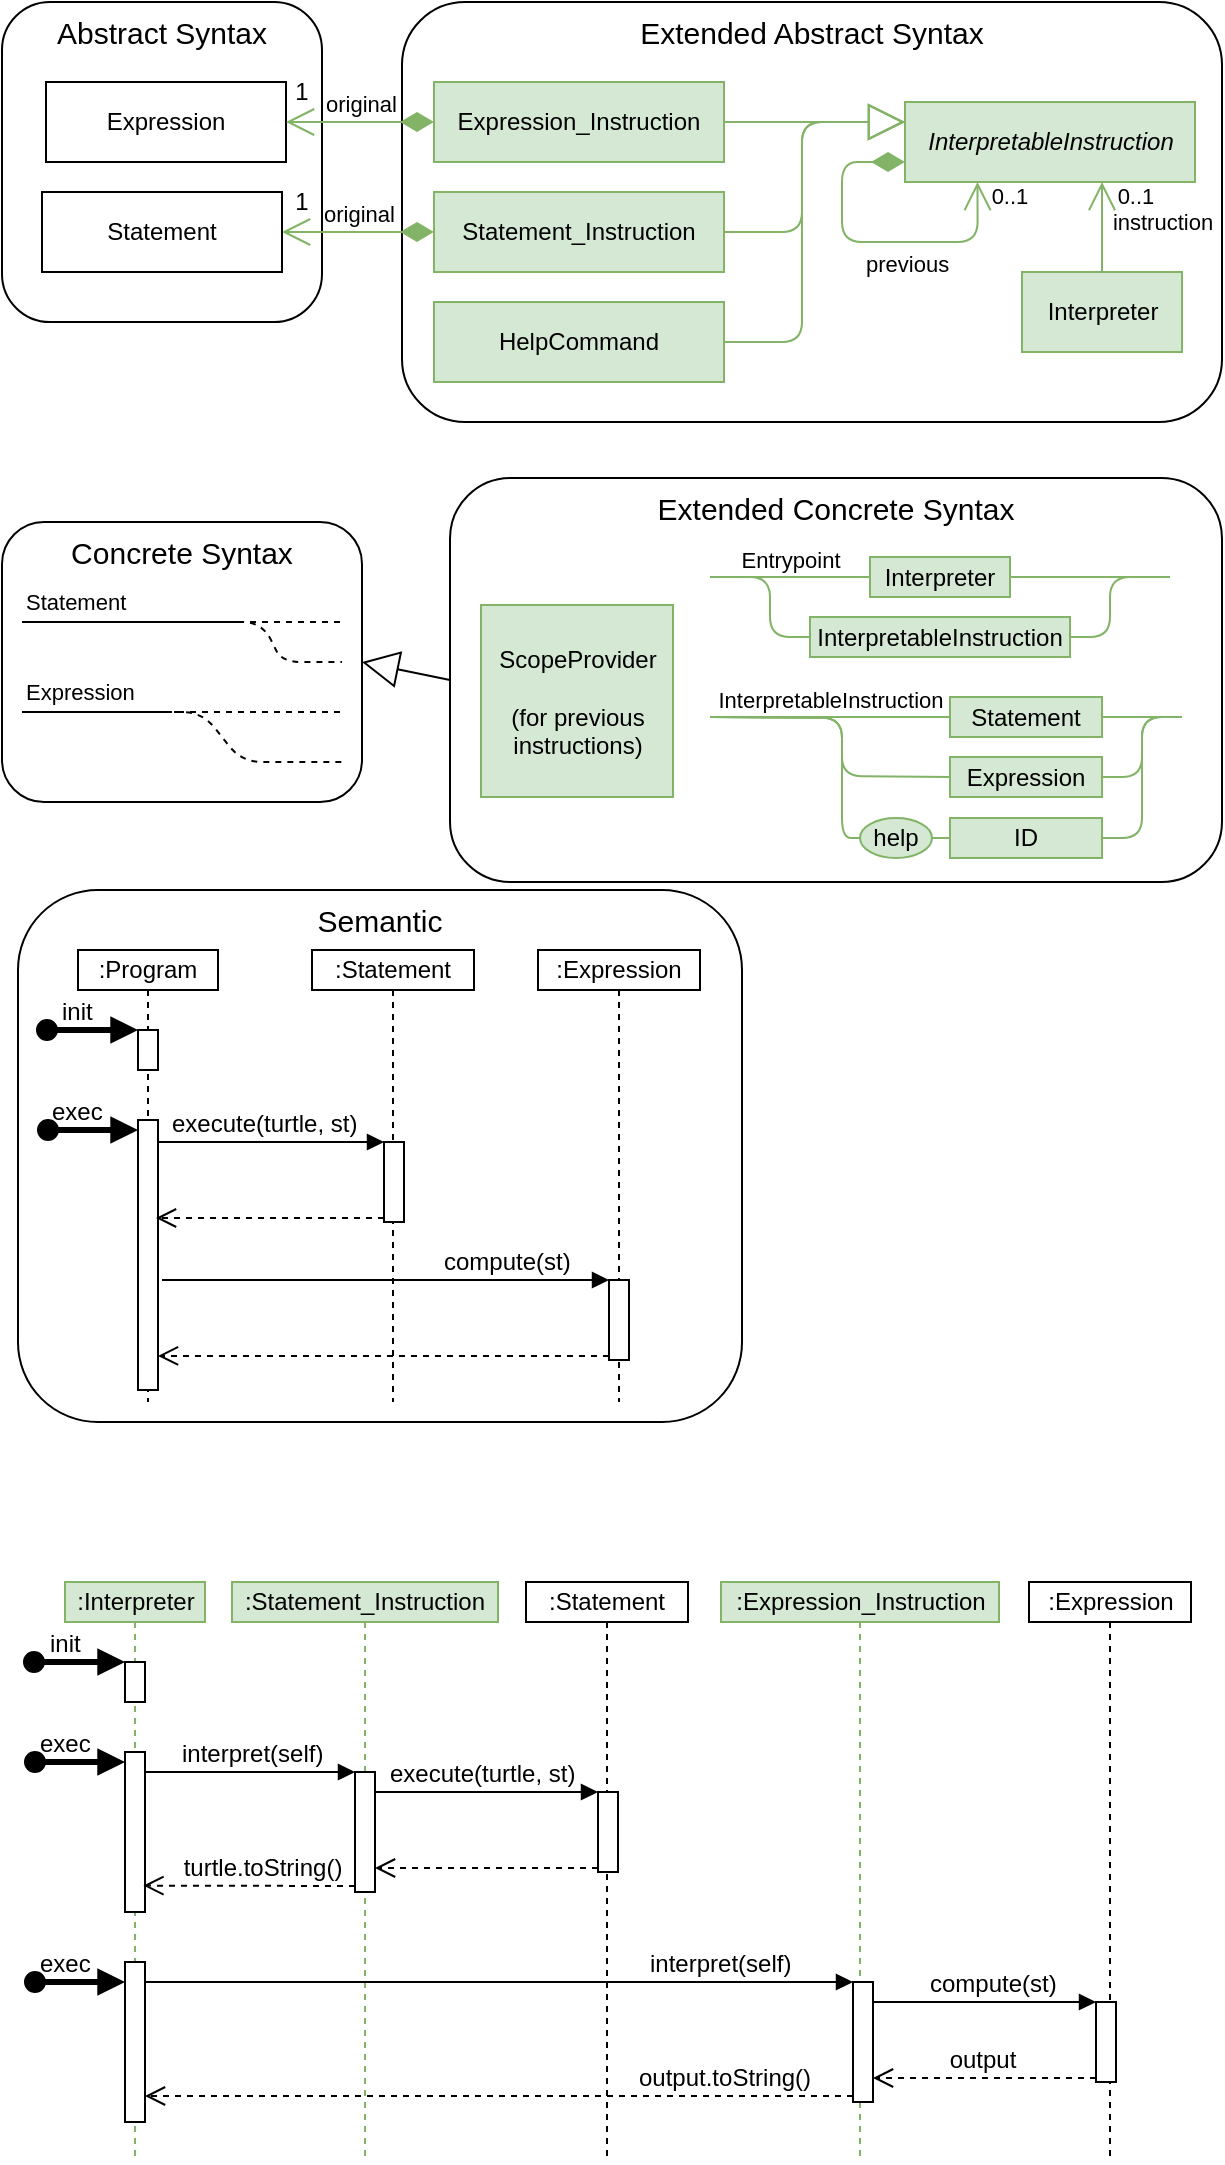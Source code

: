 <mxfile version="10.6.8" type="device"><diagram id="E-ptaec8zLdxjB6ayd_w" name="Page-1"><mxGraphModel dx="1074" dy="-287" grid="1" gridSize="10" guides="1" tooltips="1" connect="1" arrows="1" fold="1" page="1" pageScale="1" pageWidth="827" pageHeight="1169" math="0" shadow="0"><root><mxCell id="0"/><mxCell id="1" parent="0"/><mxCell id="XUD19IPbalj9uZSbH70E-1" value="Extended Abstract Syntax" style="rounded=1;whiteSpace=wrap;html=1;shadow=0;glass=0;comic=0;labelBackgroundColor=none;align=center;labelPosition=center;verticalLabelPosition=middle;verticalAlign=top;gradientColor=none;strokeWidth=1;fontSize=15;" parent="1" vertex="1"><mxGeometry x="240" y="1220" width="410" height="210" as="geometry"/></mxCell><mxCell id="XUD19IPbalj9uZSbH70E-4" value="Abstract Syntax" style="shape=ext;rounded=1;whiteSpace=wrap;html=1;shadow=0;glass=0;comic=0;labelBackgroundColor=none;align=center;labelPosition=center;verticalLabelPosition=middle;verticalAlign=top;gradientColor=none;perimeterSpacing=0;fontSize=15;" parent="1" vertex="1"><mxGeometry x="40" y="1220" width="160" height="160" as="geometry"/></mxCell><mxCell id="XUD19IPbalj9uZSbH70E-5" value="Expression" style="rounded=0;whiteSpace=wrap;html=1;shadow=0;align=center;" parent="1" vertex="1"><mxGeometry x="62" y="1260" width="120" height="40" as="geometry"/></mxCell><mxCell id="XUD19IPbalj9uZSbH70E-6" value="Expression_Instruction" style="rounded=0;whiteSpace=wrap;html=1;shadow=0;align=center;fillColor=#d5e8d4;strokeColor=#82b366;" parent="1" vertex="1"><mxGeometry x="256" y="1260" width="145" height="40" as="geometry"/></mxCell><mxCell id="XUD19IPbalj9uZSbH70E-7" value="original" style="endArrow=open;html=1;endSize=12;startArrow=diamondThin;startSize=14;startFill=1;edgeStyle=orthogonalEdgeStyle;align=left;verticalAlign=bottom;strokeColor=#82b366;strokeWidth=1;entryX=1;entryY=0.5;entryDx=0;entryDy=0;exitX=0;exitY=0.5;exitDx=0;exitDy=0;fillColor=#d5e8d4;labelBackgroundColor=none;" parent="1" source="XUD19IPbalj9uZSbH70E-6" target="XUD19IPbalj9uZSbH70E-5" edge="1"><mxGeometry x="0.508" relative="1" as="geometry"><mxPoint x="121" y="1540" as="sourcePoint"/><mxPoint x="-20" y="1540" as="targetPoint"/><Array as="points"/><mxPoint as="offset"/></mxGeometry></mxCell><mxCell id="XUD19IPbalj9uZSbH70E-8" value="InterpretableInstruction" style="html=1;labelBackgroundColor=none;fillColor=#d5e8d4;strokeColor=#82b366;fontStyle=2" parent="1" vertex="1"><mxGeometry x="491.5" y="1270" width="145" height="40" as="geometry"/></mxCell><mxCell id="XUD19IPbalj9uZSbH70E-9" value="" style="endArrow=block;endSize=16;endFill=0;html=1;strokeColor=#82b366;strokeWidth=1;align=left;entryX=0;entryY=0.25;entryDx=0;entryDy=0;exitX=1;exitY=0.5;exitDx=0;exitDy=0;fillColor=#d5e8d4;labelBackgroundColor=none;" parent="1" source="XUD19IPbalj9uZSbH70E-6" target="XUD19IPbalj9uZSbH70E-8" edge="1"><mxGeometry x="-0.691" y="10" width="160" relative="1" as="geometry"><mxPoint x="-90" y="1530" as="sourcePoint"/><mxPoint x="70" y="1530" as="targetPoint"/><mxPoint as="offset"/></mxGeometry></mxCell><mxCell id="XUD19IPbalj9uZSbH70E-10" value="" style="endArrow=block;endSize=16;endFill=0;html=1;strokeColor=#82b366;strokeWidth=1;align=left;fillColor=#d5e8d4;entryX=0;entryY=0.25;entryDx=0;entryDy=0;exitX=1;exitY=0.5;exitDx=0;exitDy=0;" parent="1" source="XUD19IPbalj9uZSbH70E-19" target="XUD19IPbalj9uZSbH70E-8" edge="1"><mxGeometry x="-1" y="10" width="160" relative="1" as="geometry"><mxPoint x="440" y="1340" as="sourcePoint"/><mxPoint x="280" y="1376" as="targetPoint"/><mxPoint as="offset"/><Array as="points"><mxPoint x="440" y="1335"/><mxPoint x="440" y="1280"/></Array></mxGeometry></mxCell><mxCell id="XUD19IPbalj9uZSbH70E-13" value="Interpreter" style="html=1;labelBackgroundColor=none;fillColor=#d5e8d4;strokeColor=#82b366;" parent="1" vertex="1"><mxGeometry x="550" y="1355" width="80" height="40" as="geometry"/></mxCell><mxCell id="XUD19IPbalj9uZSbH70E-16" value="original" style="endArrow=open;html=1;endSize=12;startArrow=diamondThin;startSize=14;startFill=1;edgeStyle=orthogonalEdgeStyle;align=left;verticalAlign=bottom;strokeColor=#82b366;strokeWidth=1;exitX=0;exitY=0.5;exitDx=0;exitDy=0;fillColor=#d5e8d4;labelBackgroundColor=none;" parent="1" source="XUD19IPbalj9uZSbH70E-19" target="XUD19IPbalj9uZSbH70E-17" edge="1"><mxGeometry x="0.508" relative="1" as="geometry"><mxPoint x="253.571" y="1334.643" as="sourcePoint"/><mxPoint x="179.857" y="1334.643" as="targetPoint"/><Array as="points"/><mxPoint as="offset"/></mxGeometry></mxCell><mxCell id="XUD19IPbalj9uZSbH70E-17" value="Statement" style="rounded=0;whiteSpace=wrap;html=1;shadow=0;align=center;" parent="1" vertex="1"><mxGeometry x="60" y="1315" width="120" height="40" as="geometry"/></mxCell><mxCell id="XUD19IPbalj9uZSbH70E-19" value="Statement_Instruction" style="rounded=0;whiteSpace=wrap;html=1;shadow=0;align=center;fillColor=#d5e8d4;strokeColor=#82b366;" parent="1" vertex="1"><mxGeometry x="256" y="1315" width="145" height="40" as="geometry"/></mxCell><mxCell id="XUD19IPbalj9uZSbH70E-25" value="&lt;font style=&quot;font-size: 11px&quot;&gt;0..1&lt;/font&gt;" style="text;html=1;strokeColor=none;fillColor=none;align=center;verticalAlign=middle;whiteSpace=wrap;rounded=0;fontSize=12;" parent="1" vertex="1"><mxGeometry x="587" y="1312" width="40" height="10" as="geometry"/></mxCell><mxCell id="XUD19IPbalj9uZSbH70E-26" value="1" style="text;html=1;strokeColor=none;fillColor=none;align=center;verticalAlign=middle;whiteSpace=wrap;rounded=0;fontSize=12;" parent="1" vertex="1"><mxGeometry x="185" y="1260" width="10" height="10" as="geometry"/></mxCell><mxCell id="XUD19IPbalj9uZSbH70E-27" value="1" style="text;html=1;strokeColor=none;fillColor=none;align=center;verticalAlign=middle;whiteSpace=wrap;rounded=0;fontSize=12;" parent="1" vertex="1"><mxGeometry x="185" y="1315" width="10" height="10" as="geometry"/></mxCell><mxCell id="a6vazHfnjvWrRcktBnJ9-210" value="&lt;div style=&quot;text-align: center; font-size: 15px;&quot;&gt;&lt;span style=&quot;font-size: 15px;&quot;&gt;Concrete Syntax&lt;/span&gt;&lt;/div&gt;" style="shape=ext;rounded=1;whiteSpace=wrap;html=1;shadow=0;align=center;glass=0;comic=0;verticalAlign=top;fontSize=15;" parent="1" vertex="1"><mxGeometry x="40" y="1480" width="180" height="140" as="geometry"/></mxCell><mxCell id="a6vazHfnjvWrRcktBnJ9-211" value="&lt;div style=&quot;text-align: center; font-size: 15px;&quot;&gt;&lt;span style=&quot;font-size: 15px;&quot;&gt;Extended Concrete Syntax&lt;/span&gt;&lt;/div&gt;" style="rounded=1;whiteSpace=wrap;html=1;shadow=0;align=center;glass=0;comic=0;verticalAlign=top;strokeWidth=1;fontSize=15;" parent="1" vertex="1"><mxGeometry x="264" y="1458" width="386" height="202" as="geometry"/></mxCell><mxCell id="a6vazHfnjvWrRcktBnJ9-212" value="Entrypoint" style="endArrow=none;html=1;labelBackgroundColor=none;strokeColor=#82b366;strokeWidth=1;align=center;entryX=0;entryY=0.5;entryDx=0;entryDy=0;labelPosition=center;verticalLabelPosition=middle;verticalAlign=bottom;fillColor=#d5e8d4;" parent="1" target="a6vazHfnjvWrRcktBnJ9-213" edge="1"><mxGeometry width="50" height="50" relative="1" as="geometry"><mxPoint x="394" y="1507.5" as="sourcePoint"/><mxPoint x="448.5" y="1507.5" as="targetPoint"/></mxGeometry></mxCell><mxCell id="a6vazHfnjvWrRcktBnJ9-213" value="Interpreter" style="rounded=0;whiteSpace=wrap;html=1;shadow=0;glass=0;comic=0;labelBackgroundColor=none;align=center;fillColor=#d5e8d4;strokeColor=#82b366;" parent="1" vertex="1"><mxGeometry x="474" y="1497.5" width="70" height="20" as="geometry"/></mxCell><mxCell id="a6vazHfnjvWrRcktBnJ9-214" value="InterpretableInstruction" style="rounded=0;whiteSpace=wrap;html=1;shadow=0;glass=0;comic=0;labelBackgroundColor=none;align=center;fillColor=#d5e8d4;strokeColor=#82b366;" parent="1" vertex="1"><mxGeometry x="444" y="1527.5" width="130" height="20" as="geometry"/></mxCell><mxCell id="a6vazHfnjvWrRcktBnJ9-215" value="" style="endArrow=none;html=1;labelBackgroundColor=none;strokeColor=#82b366;strokeWidth=1;align=left;entryX=0;entryY=0.5;entryDx=0;entryDy=0;fillColor=#d5e8d4;" parent="1" target="a6vazHfnjvWrRcktBnJ9-214" edge="1"><mxGeometry width="50" height="50" relative="1" as="geometry"><mxPoint x="394" y="1507.5" as="sourcePoint"/><mxPoint x="483.81" y="1517.405" as="targetPoint"/><Array as="points"><mxPoint x="424" y="1507.5"/><mxPoint x="424" y="1537.5"/></Array></mxGeometry></mxCell><mxCell id="a6vazHfnjvWrRcktBnJ9-216" value="" style="endArrow=none;html=1;labelBackgroundColor=none;strokeColor=#82b366;strokeWidth=1;align=left;entryX=1;entryY=0.5;entryDx=0;entryDy=0;fillColor=#d5e8d4;" parent="1" target="a6vazHfnjvWrRcktBnJ9-214" edge="1"><mxGeometry width="50" height="50" relative="1" as="geometry"><mxPoint x="624" y="1507.5" as="sourcePoint"/><mxPoint x="453.81" y="1547.405" as="targetPoint"/><Array as="points"><mxPoint x="594" y="1507.5"/><mxPoint x="594" y="1537.5"/></Array></mxGeometry></mxCell><mxCell id="a6vazHfnjvWrRcktBnJ9-217" value="" style="endArrow=none;html=1;labelBackgroundColor=none;strokeColor=#82b366;strokeWidth=1;align=left;entryX=1;entryY=0.5;entryDx=0;entryDy=0;fillColor=#d5e8d4;" parent="1" target="a6vazHfnjvWrRcktBnJ9-213" edge="1"><mxGeometry width="50" height="50" relative="1" as="geometry"><mxPoint x="624" y="1507.5" as="sourcePoint"/><mxPoint x="584.047" y="1547.54" as="targetPoint"/><Array as="points"><mxPoint x="574" y="1507.5"/></Array></mxGeometry></mxCell><mxCell id="a6vazHfnjvWrRcktBnJ9-218" value="InterpretableInstruction" style="endArrow=none;html=1;labelBackgroundColor=none;strokeColor=#82b366;strokeWidth=1;align=center;entryX=0;entryY=0.5;entryDx=0;entryDy=0;labelPosition=center;verticalLabelPosition=middle;verticalAlign=bottom;fillColor=#d5e8d4;" parent="1" target="a6vazHfnjvWrRcktBnJ9-219" edge="1"><mxGeometry width="50" height="50" relative="1" as="geometry"><mxPoint x="394" y="1577.5" as="sourcePoint"/><mxPoint x="534" y="1574.5" as="targetPoint"/></mxGeometry></mxCell><mxCell id="a6vazHfnjvWrRcktBnJ9-219" value="&lt;span&gt;Statement&lt;/span&gt;" style="rounded=0;whiteSpace=wrap;html=1;shadow=0;glass=0;comic=0;labelBackgroundColor=none;align=center;fillColor=#d5e8d4;strokeColor=#82b366;" parent="1" vertex="1"><mxGeometry x="514" y="1567.5" width="76" height="20" as="geometry"/></mxCell><mxCell id="a6vazHfnjvWrRcktBnJ9-220" value="&lt;span&gt;Expression&lt;/span&gt;" style="rounded=0;whiteSpace=wrap;html=1;shadow=0;glass=0;comic=0;labelBackgroundColor=none;align=center;fillColor=#d5e8d4;strokeColor=#82b366;" parent="1" vertex="1"><mxGeometry x="514" y="1597.5" width="76" height="20" as="geometry"/></mxCell><mxCell id="a6vazHfnjvWrRcktBnJ9-222" value="" style="endArrow=none;html=1;labelBackgroundColor=none;strokeColor=#82b366;strokeWidth=1;align=center;entryX=0;entryY=0.5;entryDx=0;entryDy=0;labelPosition=center;verticalLabelPosition=middle;verticalAlign=bottom;fillColor=#d5e8d4;" parent="1" target="a6vazHfnjvWrRcktBnJ9-220" edge="1"><mxGeometry width="50" height="50" relative="1" as="geometry"><mxPoint x="394" y="1577.5" as="sourcePoint"/><mxPoint x="543.833" y="1584.833" as="targetPoint"/><Array as="points"><mxPoint x="460" y="1578"/><mxPoint x="460" y="1607"/></Array></mxGeometry></mxCell><mxCell id="a6vazHfnjvWrRcktBnJ9-225" value="" style="endArrow=none;html=1;labelBackgroundColor=none;strokeColor=#82b366;strokeWidth=1;align=left;exitX=1;exitY=0.5;exitDx=0;exitDy=0;fillColor=#d5e8d4;" parent="1" source="a6vazHfnjvWrRcktBnJ9-219" edge="1"><mxGeometry width="50" height="50" relative="1" as="geometry"><mxPoint x="734" y="1617.5" as="sourcePoint"/><mxPoint x="630" y="1577.5" as="targetPoint"/></mxGeometry></mxCell><mxCell id="a6vazHfnjvWrRcktBnJ9-226" value="" style="endArrow=none;html=1;labelBackgroundColor=none;strokeColor=#82b366;strokeWidth=1;align=left;exitX=1;exitY=0.5;exitDx=0;exitDy=0;fillColor=#d5e8d4;" parent="1" source="a6vazHfnjvWrRcktBnJ9-220" edge="1"><mxGeometry width="50" height="50" relative="1" as="geometry"><mxPoint x="714" y="1587.324" as="sourcePoint"/><mxPoint x="630" y="1577.5" as="targetPoint"/><Array as="points"><mxPoint x="610" y="1607.5"/><mxPoint x="610" y="1577.5"/></Array></mxGeometry></mxCell><mxCell id="a6vazHfnjvWrRcktBnJ9-229" value="" style="endArrow=block;endSize=16;endFill=0;html=1;labelBackgroundColor=none;strokeColor=#000000;strokeWidth=1;align=left;entryX=1;entryY=0.5;entryDx=0;entryDy=0;exitX=0;exitY=0.5;exitDx=0;exitDy=0;" parent="1" source="a6vazHfnjvWrRcktBnJ9-211" target="a6vazHfnjvWrRcktBnJ9-210" edge="1"><mxGeometry x="0.996" y="-20" width="160" relative="1" as="geometry"><mxPoint x="425" y="1770" as="sourcePoint"/><mxPoint x="585" y="1770" as="targetPoint"/><Array as="points"/><mxPoint as="offset"/></mxGeometry></mxCell><mxCell id="a6vazHfnjvWrRcktBnJ9-230" value="Statement" style="endArrow=none;html=1;labelBackgroundColor=none;strokeColor=#000000;strokeWidth=1;align=left;" parent="1" edge="1"><mxGeometry x="-1" y="10" width="50" height="50" relative="1" as="geometry"><mxPoint x="50" y="1530" as="sourcePoint"/><mxPoint x="160" y="1530" as="targetPoint"/><Array as="points"/><mxPoint as="offset"/></mxGeometry></mxCell><mxCell id="a6vazHfnjvWrRcktBnJ9-231" value="" style="endArrow=none;html=1;labelBackgroundColor=none;strokeColor=#000000;strokeWidth=1;align=left;dashed=1;" parent="1" edge="1"><mxGeometry width="50" height="50" relative="1" as="geometry"><mxPoint x="140" y="1530" as="sourcePoint"/><mxPoint x="210" y="1530" as="targetPoint"/><Array as="points"/></mxGeometry></mxCell><mxCell id="a6vazHfnjvWrRcktBnJ9-232" value="Expression" style="endArrow=none;html=1;labelBackgroundColor=none;strokeColor=#000000;strokeWidth=1;align=left;" parent="1" edge="1"><mxGeometry x="-1" y="10" width="50" height="50" relative="1" as="geometry"><mxPoint x="50" y="1575" as="sourcePoint"/><mxPoint x="120" y="1575" as="targetPoint"/><Array as="points"/><mxPoint as="offset"/></mxGeometry></mxCell><mxCell id="a6vazHfnjvWrRcktBnJ9-233" value="" style="endArrow=none;html=1;labelBackgroundColor=none;strokeColor=#000000;strokeWidth=1;align=left;dashed=1;" parent="1" edge="1"><mxGeometry width="50" height="50" relative="1" as="geometry"><mxPoint x="110" y="1575" as="sourcePoint"/><mxPoint x="210" y="1575" as="targetPoint"/><Array as="points"/></mxGeometry></mxCell><mxCell id="a6vazHfnjvWrRcktBnJ9-235" value="" style="endArrow=none;html=1;labelBackgroundColor=none;strokeColor=#000000;strokeWidth=1;align=left;dashed=1;" parent="1" edge="1"><mxGeometry width="50" height="50" relative="1" as="geometry"><mxPoint x="120" y="1575" as="sourcePoint"/><mxPoint x="210" y="1600" as="targetPoint"/><Array as="points"><mxPoint x="140" y="1575"/><mxPoint x="160" y="1600"/></Array></mxGeometry></mxCell><mxCell id="a6vazHfnjvWrRcktBnJ9-236" value="ScopeProvider&lt;br&gt;&lt;br&gt;(for previous&lt;br&gt;instructions)&lt;br&gt;" style="whiteSpace=wrap;html=1;aspect=fixed;rounded=0;shadow=0;glass=0;comic=0;labelBackgroundColor=none;align=center;fillColor=#d5e8d4;strokeColor=#82b366;" parent="1" vertex="1"><mxGeometry x="279.5" y="1521.5" width="96" height="96" as="geometry"/></mxCell><mxCell id="a6vazHfnjvWrRcktBnJ9-237" value="" style="endArrow=none;html=1;labelBackgroundColor=none;strokeColor=#000000;strokeWidth=1;align=left;dashed=1;" parent="1" edge="1"><mxGeometry width="50" height="50" relative="1" as="geometry"><mxPoint x="140" y="1530" as="sourcePoint"/><mxPoint x="210" y="1550" as="targetPoint"/><Array as="points"><mxPoint x="170" y="1530"/><mxPoint x="180" y="1550"/></Array></mxGeometry></mxCell><mxCell id="a6vazHfnjvWrRcktBnJ9-424" value=":Interpreter&lt;br&gt;" style="shape=umlLifeline;perimeter=lifelinePerimeter;whiteSpace=wrap;html=1;container=1;collapsible=0;recursiveResize=0;outlineConnect=0;rounded=0;shadow=0;glass=0;comic=0;labelBackgroundColor=none;fontSize=12;align=center;size=20;fillColor=#d5e8d4;strokeColor=#82b366;strokeWidth=1;" parent="1" vertex="1"><mxGeometry x="71.5" y="2010" width="70" height="290" as="geometry"/></mxCell><mxCell id="a6vazHfnjvWrRcktBnJ9-425" value="" style="html=1;points=[];perimeter=orthogonalPerimeter;rounded=0;shadow=0;glass=0;comic=0;labelBackgroundColor=none;fontSize=12;align=center;" parent="a6vazHfnjvWrRcktBnJ9-424" vertex="1"><mxGeometry x="30" y="40" width="10" height="20" as="geometry"/></mxCell><mxCell id="a6vazHfnjvWrRcktBnJ9-426" value="init" style="html=1;verticalAlign=bottom;startArrow=oval;endArrow=block;startSize=8;labelBackgroundColor=none;strokeColor=#000000;strokeWidth=3;fontSize=12;align=left;" parent="a6vazHfnjvWrRcktBnJ9-424" target="a6vazHfnjvWrRcktBnJ9-425" edge="1"><mxGeometry x="-0.758" relative="1" as="geometry"><mxPoint x="-15.5" y="40" as="sourcePoint"/><mxPoint as="offset"/></mxGeometry></mxCell><mxCell id="a6vazHfnjvWrRcktBnJ9-427" value="" style="html=1;points=[];perimeter=orthogonalPerimeter;rounded=0;shadow=0;glass=0;comic=0;labelBackgroundColor=none;fontSize=12;align=center;" parent="a6vazHfnjvWrRcktBnJ9-424" vertex="1"><mxGeometry x="30" y="85" width="10" height="80" as="geometry"/></mxCell><mxCell id="a6vazHfnjvWrRcktBnJ9-428" value="exec" style="html=1;verticalAlign=bottom;startArrow=oval;endArrow=block;startSize=8;labelBackgroundColor=none;strokeColor=#000000;strokeWidth=3;fontSize=12;align=left;" parent="a6vazHfnjvWrRcktBnJ9-424" target="a6vazHfnjvWrRcktBnJ9-427" edge="1"><mxGeometry x="-1" relative="1" as="geometry"><mxPoint x="-15" y="90" as="sourcePoint"/><Array as="points"><mxPoint x="-15" y="90"/></Array><mxPoint as="offset"/></mxGeometry></mxCell><mxCell id="a6vazHfnjvWrRcktBnJ9-442" value="" style="html=1;points=[];perimeter=orthogonalPerimeter;rounded=0;shadow=0;glass=0;comic=0;labelBackgroundColor=none;fontSize=12;align=center;" parent="a6vazHfnjvWrRcktBnJ9-424" vertex="1"><mxGeometry x="30" y="190" width="10" height="80" as="geometry"/></mxCell><mxCell id="a6vazHfnjvWrRcktBnJ9-429" value=":Statement_Instruction&lt;br&gt;" style="shape=umlLifeline;perimeter=lifelinePerimeter;whiteSpace=wrap;html=1;container=1;collapsible=0;recursiveResize=0;outlineConnect=0;rounded=0;shadow=0;glass=0;comic=0;labelBackgroundColor=none;fontSize=12;align=center;size=20;fillColor=#d5e8d4;strokeColor=#82b366;strokeWidth=1;" parent="1" vertex="1"><mxGeometry x="155" y="2010" width="133" height="290" as="geometry"/></mxCell><mxCell id="a6vazHfnjvWrRcktBnJ9-430" value="" style="html=1;points=[];perimeter=orthogonalPerimeter;rounded=0;shadow=0;glass=0;comic=0;labelBackgroundColor=none;fontSize=12;align=center;" parent="a6vazHfnjvWrRcktBnJ9-429" vertex="1"><mxGeometry x="61.5" y="95" width="10" height="60" as="geometry"/></mxCell><mxCell id="a6vazHfnjvWrRcktBnJ9-431" value=":Statement&lt;br&gt;" style="shape=umlLifeline;perimeter=lifelinePerimeter;whiteSpace=wrap;html=1;container=1;collapsible=0;recursiveResize=0;outlineConnect=0;rounded=0;shadow=0;glass=0;comic=0;labelBackgroundColor=none;fontSize=12;align=center;size=20;strokeWidth=1;" parent="1" vertex="1"><mxGeometry x="302" y="2010" width="81" height="290" as="geometry"/></mxCell><mxCell id="a6vazHfnjvWrRcktBnJ9-432" value="" style="html=1;points=[];perimeter=orthogonalPerimeter;rounded=0;shadow=0;glass=0;comic=0;labelBackgroundColor=none;fontSize=12;align=center;" parent="a6vazHfnjvWrRcktBnJ9-431" vertex="1"><mxGeometry x="36" y="105" width="10" height="40" as="geometry"/></mxCell><mxCell id="a6vazHfnjvWrRcktBnJ9-433" value="interpret(self)" style="html=1;verticalAlign=bottom;endArrow=block;entryX=0;entryY=0;labelBackgroundColor=none;strokeColor=#000000;strokeWidth=1;fontSize=12;align=left;" parent="1" source="a6vazHfnjvWrRcktBnJ9-427" target="a6vazHfnjvWrRcktBnJ9-430" edge="1"><mxGeometry x="-0.685" relative="1" as="geometry"><mxPoint x="168.5" y="2095" as="sourcePoint"/><mxPoint as="offset"/></mxGeometry></mxCell><mxCell id="a6vazHfnjvWrRcktBnJ9-434" value="" style="html=1;verticalAlign=bottom;endArrow=open;dashed=1;endSize=8;exitX=0;exitY=0.95;labelBackgroundColor=none;strokeColor=#000000;strokeWidth=1;fontSize=12;align=left;entryX=0.92;entryY=0.835;entryDx=0;entryDy=0;entryPerimeter=0;" parent="1" source="a6vazHfnjvWrRcktBnJ9-430" target="a6vazHfnjvWrRcktBnJ9-427" edge="1"><mxGeometry relative="1" as="geometry"><mxPoint x="168.5" y="2171" as="targetPoint"/></mxGeometry></mxCell><mxCell id="a6vazHfnjvWrRcktBnJ9-483" value="turtle.toString()" style="text;html=1;resizable=0;points=[];align=center;verticalAlign=middle;labelBackgroundColor=#ffffff;fontSize=12;" parent="a6vazHfnjvWrRcktBnJ9-434" vertex="1" connectable="0"><mxGeometry x="-0.245" relative="1" as="geometry"><mxPoint x="-7" y="-9" as="offset"/></mxGeometry></mxCell><mxCell id="a6vazHfnjvWrRcktBnJ9-435" value="execute(turtle, st)" style="html=1;verticalAlign=bottom;endArrow=block;entryX=0;entryY=0;labelBackgroundColor=none;strokeColor=#000000;strokeWidth=1;fontSize=12;align=left;" parent="1" source="a6vazHfnjvWrRcktBnJ9-430" target="a6vazHfnjvWrRcktBnJ9-432" edge="1"><mxGeometry x="-0.911" relative="1" as="geometry"><mxPoint x="335.5" y="2085" as="sourcePoint"/><mxPoint as="offset"/></mxGeometry></mxCell><mxCell id="a6vazHfnjvWrRcktBnJ9-436" value="" style="html=1;verticalAlign=bottom;endArrow=open;dashed=1;endSize=8;exitX=0;exitY=0.95;labelBackgroundColor=none;strokeColor=#000000;strokeWidth=1;fontSize=12;align=left;" parent="1" source="a6vazHfnjvWrRcktBnJ9-432" target="a6vazHfnjvWrRcktBnJ9-430" edge="1"><mxGeometry relative="1" as="geometry"><mxPoint x="335.5" y="2161" as="targetPoint"/></mxGeometry></mxCell><mxCell id="a6vazHfnjvWrRcktBnJ9-437" value=":Expression_Instruction&lt;br&gt;" style="shape=umlLifeline;perimeter=lifelinePerimeter;whiteSpace=wrap;html=1;container=1;collapsible=0;recursiveResize=0;outlineConnect=0;rounded=0;shadow=0;glass=0;comic=0;labelBackgroundColor=none;fontSize=12;align=center;size=20;fillColor=#d5e8d4;strokeColor=#82b366;strokeWidth=1;" parent="1" vertex="1"><mxGeometry x="399.5" y="2010" width="139" height="290" as="geometry"/></mxCell><mxCell id="a6vazHfnjvWrRcktBnJ9-449" value="" style="html=1;points=[];perimeter=orthogonalPerimeter;rounded=0;shadow=0;glass=0;comic=0;labelBackgroundColor=none;fontSize=12;align=center;" parent="a6vazHfnjvWrRcktBnJ9-437" vertex="1"><mxGeometry x="66" y="200" width="10" height="60" as="geometry"/></mxCell><mxCell id="a6vazHfnjvWrRcktBnJ9-439" value=":Expression&lt;br&gt;" style="shape=umlLifeline;perimeter=lifelinePerimeter;whiteSpace=wrap;html=1;container=1;collapsible=0;recursiveResize=0;outlineConnect=0;rounded=0;shadow=0;glass=0;comic=0;labelBackgroundColor=none;fontSize=12;align=center;size=20;strokeWidth=1;" parent="1" vertex="1"><mxGeometry x="553.5" y="2010" width="81" height="290" as="geometry"/></mxCell><mxCell id="a6vazHfnjvWrRcktBnJ9-452" value="" style="html=1;points=[];perimeter=orthogonalPerimeter;rounded=0;shadow=0;glass=0;comic=0;labelBackgroundColor=none;fontSize=12;align=center;" parent="a6vazHfnjvWrRcktBnJ9-439" vertex="1"><mxGeometry x="33.5" y="210" width="10" height="40" as="geometry"/></mxCell><mxCell id="a6vazHfnjvWrRcktBnJ9-453" value="compute(st)" style="html=1;verticalAlign=bottom;endArrow=block;entryX=0;entryY=0;labelBackgroundColor=none;strokeColor=#000000;strokeWidth=1;fontSize=12;align=left;" parent="a6vazHfnjvWrRcktBnJ9-439" target="a6vazHfnjvWrRcktBnJ9-452" edge="1"><mxGeometry x="-0.536" relative="1" as="geometry"><mxPoint x="-78" y="210" as="sourcePoint"/><mxPoint as="offset"/></mxGeometry></mxCell><mxCell id="a6vazHfnjvWrRcktBnJ9-454" value="" style="html=1;verticalAlign=bottom;endArrow=open;dashed=1;endSize=8;exitX=0;exitY=0.95;labelBackgroundColor=none;strokeColor=#000000;strokeWidth=1;fontSize=12;align=left;" parent="a6vazHfnjvWrRcktBnJ9-439" source="a6vazHfnjvWrRcktBnJ9-452" edge="1"><mxGeometry relative="1" as="geometry"><mxPoint x="-78" y="248" as="targetPoint"/></mxGeometry></mxCell><mxCell id="a6vazHfnjvWrRcktBnJ9-484" value="output" style="text;html=1;resizable=0;points=[];align=center;verticalAlign=middle;labelBackgroundColor=#ffffff;fontSize=12;" parent="a6vazHfnjvWrRcktBnJ9-454" vertex="1" connectable="0"><mxGeometry x="0.399" y="1" relative="1" as="geometry"><mxPoint x="21" y="-10" as="offset"/></mxGeometry></mxCell><mxCell id="a6vazHfnjvWrRcktBnJ9-441" value="exec" style="html=1;verticalAlign=bottom;startArrow=oval;endArrow=block;startSize=8;labelBackgroundColor=none;strokeColor=#000000;strokeWidth=3;fontSize=12;align=left;" parent="1" edge="1"><mxGeometry x="-1" relative="1" as="geometry"><mxPoint x="56.5" y="2210" as="sourcePoint"/><Array as="points"><mxPoint x="56.5" y="2210"/></Array><mxPoint as="offset"/><mxPoint x="101.5" y="2210" as="targetPoint"/></mxGeometry></mxCell><mxCell id="a6vazHfnjvWrRcktBnJ9-450" value="interpret(self)" style="html=1;verticalAlign=bottom;endArrow=block;entryX=0;entryY=0;labelBackgroundColor=none;strokeColor=#000000;strokeWidth=1;fontSize=12;align=left;" parent="1" source="a6vazHfnjvWrRcktBnJ9-442" target="a6vazHfnjvWrRcktBnJ9-449" edge="1"><mxGeometry x="0.412" relative="1" as="geometry"><mxPoint x="360.5" y="2210" as="sourcePoint"/><mxPoint as="offset"/></mxGeometry></mxCell><mxCell id="a6vazHfnjvWrRcktBnJ9-451" value="" style="html=1;verticalAlign=bottom;endArrow=open;dashed=1;endSize=8;exitX=0;exitY=0.95;labelBackgroundColor=none;strokeColor=#000000;strokeWidth=1;fontSize=12;align=left;" parent="1" source="a6vazHfnjvWrRcktBnJ9-449" target="a6vazHfnjvWrRcktBnJ9-442" edge="1"><mxGeometry relative="1" as="geometry"><mxPoint x="359.5" y="2267" as="targetPoint"/></mxGeometry></mxCell><mxCell id="a6vazHfnjvWrRcktBnJ9-486" value="output.toString()" style="text;html=1;resizable=0;points=[];align=center;verticalAlign=middle;labelBackgroundColor=#ffffff;fontSize=12;" parent="a6vazHfnjvWrRcktBnJ9-451" vertex="1" connectable="0"><mxGeometry x="-0.638" relative="1" as="geometry"><mxPoint x="-0.5" y="-9" as="offset"/></mxGeometry></mxCell><mxCell id="a6vazHfnjvWrRcktBnJ9-455" value="&lt;div style=&quot;text-align: center ; font-size: 15px&quot;&gt;&lt;span style=&quot;font-size: 15px&quot;&gt;Semantic&lt;/span&gt;&lt;/div&gt;" style="rounded=1;whiteSpace=wrap;html=1;shadow=0;align=center;glass=0;comic=0;verticalAlign=top;strokeWidth=1;fontSize=15;" parent="1" vertex="1"><mxGeometry x="48" y="1664" width="362" height="266" as="geometry"/></mxCell><mxCell id="a6vazHfnjvWrRcktBnJ9-456" value=":Program&lt;br&gt;" style="shape=umlLifeline;perimeter=lifelinePerimeter;whiteSpace=wrap;html=1;container=1;collapsible=0;recursiveResize=0;outlineConnect=0;rounded=0;shadow=0;glass=0;comic=0;labelBackgroundColor=none;fontSize=12;align=center;size=20;strokeWidth=1;" parent="1" vertex="1"><mxGeometry x="78" y="1694" width="70" height="226" as="geometry"/></mxCell><mxCell id="a6vazHfnjvWrRcktBnJ9-457" value="" style="html=1;points=[];perimeter=orthogonalPerimeter;rounded=0;shadow=0;glass=0;comic=0;labelBackgroundColor=none;fontSize=12;align=center;" parent="a6vazHfnjvWrRcktBnJ9-456" vertex="1"><mxGeometry x="30" y="40" width="10" height="20" as="geometry"/></mxCell><mxCell id="a6vazHfnjvWrRcktBnJ9-458" value="init" style="html=1;verticalAlign=bottom;startArrow=oval;endArrow=block;startSize=8;labelBackgroundColor=none;strokeColor=#000000;strokeWidth=3;fontSize=12;align=left;" parent="a6vazHfnjvWrRcktBnJ9-456" target="a6vazHfnjvWrRcktBnJ9-457" edge="1"><mxGeometry x="-0.758" relative="1" as="geometry"><mxPoint x="-15.5" y="40" as="sourcePoint"/><mxPoint as="offset"/></mxGeometry></mxCell><mxCell id="a6vazHfnjvWrRcktBnJ9-459" value="" style="html=1;points=[];perimeter=orthogonalPerimeter;rounded=0;shadow=0;glass=0;comic=0;labelBackgroundColor=none;fontSize=12;align=center;" parent="a6vazHfnjvWrRcktBnJ9-456" vertex="1"><mxGeometry x="30" y="85" width="10" height="135" as="geometry"/></mxCell><mxCell id="a6vazHfnjvWrRcktBnJ9-460" value="exec" style="html=1;verticalAlign=bottom;startArrow=oval;endArrow=block;startSize=8;labelBackgroundColor=none;strokeColor=#000000;strokeWidth=3;fontSize=12;align=left;" parent="a6vazHfnjvWrRcktBnJ9-456" target="a6vazHfnjvWrRcktBnJ9-459" edge="1"><mxGeometry x="-1" relative="1" as="geometry"><mxPoint x="-15" y="90" as="sourcePoint"/><Array as="points"><mxPoint x="-15" y="90"/></Array><mxPoint as="offset"/></mxGeometry></mxCell><mxCell id="a6vazHfnjvWrRcktBnJ9-464" value=":Statement&lt;br&gt;" style="shape=umlLifeline;perimeter=lifelinePerimeter;whiteSpace=wrap;html=1;container=1;collapsible=0;recursiveResize=0;outlineConnect=0;rounded=0;shadow=0;glass=0;comic=0;labelBackgroundColor=none;fontSize=12;align=center;size=20;strokeWidth=1;" parent="1" vertex="1"><mxGeometry x="195" y="1694" width="81" height="226" as="geometry"/></mxCell><mxCell id="a6vazHfnjvWrRcktBnJ9-465" value="" style="html=1;points=[];perimeter=orthogonalPerimeter;rounded=0;shadow=0;glass=0;comic=0;labelBackgroundColor=none;fontSize=12;align=center;" parent="a6vazHfnjvWrRcktBnJ9-464" vertex="1"><mxGeometry x="36" y="96" width="10" height="40" as="geometry"/></mxCell><mxCell id="a6vazHfnjvWrRcktBnJ9-468" value="execute(turtle, st)" style="html=1;verticalAlign=bottom;endArrow=block;entryX=0;entryY=0;labelBackgroundColor=none;strokeColor=#000000;strokeWidth=1;fontSize=12;align=left;" parent="1" source="a6vazHfnjvWrRcktBnJ9-459" target="a6vazHfnjvWrRcktBnJ9-465" edge="1"><mxGeometry x="-0.911" relative="1" as="geometry"><mxPoint x="233" y="1799" as="sourcePoint"/><mxPoint as="offset"/></mxGeometry></mxCell><mxCell id="a6vazHfnjvWrRcktBnJ9-469" value="" style="html=1;verticalAlign=bottom;endArrow=open;dashed=1;endSize=8;exitX=0;exitY=0.95;labelBackgroundColor=none;strokeColor=#000000;strokeWidth=1;fontSize=12;align=left;" parent="1" source="a6vazHfnjvWrRcktBnJ9-465" edge="1"><mxGeometry relative="1" as="geometry"><mxPoint x="117" y="1828" as="targetPoint"/></mxGeometry></mxCell><mxCell id="a6vazHfnjvWrRcktBnJ9-472" value=":Expression&lt;br&gt;" style="shape=umlLifeline;perimeter=lifelinePerimeter;whiteSpace=wrap;html=1;container=1;collapsible=0;recursiveResize=0;outlineConnect=0;rounded=0;shadow=0;glass=0;comic=0;labelBackgroundColor=none;fontSize=12;align=center;size=20;strokeWidth=1;" parent="1" vertex="1"><mxGeometry x="308" y="1694" width="81" height="226" as="geometry"/></mxCell><mxCell id="a6vazHfnjvWrRcktBnJ9-479" value="" style="html=1;points=[];perimeter=orthogonalPerimeter;rounded=0;shadow=0;glass=0;comic=0;labelBackgroundColor=none;fontSize=12;align=center;" parent="a6vazHfnjvWrRcktBnJ9-472" vertex="1"><mxGeometry x="35.5" y="165" width="10" height="40" as="geometry"/></mxCell><mxCell id="a6vazHfnjvWrRcktBnJ9-480" value="compute(st)" style="html=1;verticalAlign=bottom;endArrow=block;entryX=0;entryY=0;labelBackgroundColor=none;strokeColor=#000000;strokeWidth=1;fontSize=12;align=left;exitX=1.2;exitY=0.593;exitDx=0;exitDy=0;exitPerimeter=0;" parent="1" source="a6vazHfnjvWrRcktBnJ9-459" target="a6vazHfnjvWrRcktBnJ9-479" edge="1"><mxGeometry x="0.25" relative="1" as="geometry"><mxPoint x="230.5" y="1859" as="sourcePoint"/><mxPoint as="offset"/></mxGeometry></mxCell><mxCell id="a6vazHfnjvWrRcktBnJ9-481" value="" style="html=1;verticalAlign=bottom;endArrow=open;dashed=1;endSize=8;exitX=0;exitY=0.95;labelBackgroundColor=none;strokeColor=#000000;strokeWidth=1;fontSize=12;align=left;entryX=1;entryY=0.874;entryDx=0;entryDy=0;entryPerimeter=0;" parent="1" source="a6vazHfnjvWrRcktBnJ9-479" target="a6vazHfnjvWrRcktBnJ9-459" edge="1"><mxGeometry relative="1" as="geometry"><mxPoint x="229.5" y="1897" as="targetPoint"/></mxGeometry></mxCell><mxCell id="G2P9eWSWKNdwFl-N5bJC-1" value="HelpCommand" style="rounded=0;whiteSpace=wrap;html=1;shadow=0;align=center;fillColor=#d5e8d4;strokeColor=#82b366;" parent="1" vertex="1"><mxGeometry x="256" y="1370" width="145" height="40" as="geometry"/></mxCell><mxCell id="G2P9eWSWKNdwFl-N5bJC-2" value="" style="endArrow=block;endSize=16;endFill=0;html=1;strokeColor=#82b366;strokeWidth=1;align=left;fillColor=#d5e8d4;entryX=0;entryY=0.25;entryDx=0;entryDy=0;exitX=1;exitY=0.5;exitDx=0;exitDy=0;" parent="1" source="G2P9eWSWKNdwFl-N5bJC-1" target="XUD19IPbalj9uZSbH70E-8" edge="1"><mxGeometry x="-1" y="10" width="160" relative="1" as="geometry"><mxPoint x="411.238" y="1345.095" as="sourcePoint"/><mxPoint x="501.714" y="1289.857" as="targetPoint"/><mxPoint as="offset"/><Array as="points"><mxPoint x="440" y="1390"/><mxPoint x="440" y="1280"/></Array></mxGeometry></mxCell><mxCell id="G2P9eWSWKNdwFl-N5bJC-3" value="&lt;span&gt;ID&lt;/span&gt;" style="rounded=0;whiteSpace=wrap;html=1;shadow=0;glass=0;comic=0;labelBackgroundColor=none;align=center;fillColor=#d5e8d4;strokeColor=#82b366;" parent="1" vertex="1"><mxGeometry x="514" y="1628" width="76" height="20" as="geometry"/></mxCell><mxCell id="G2P9eWSWKNdwFl-N5bJC-4" value="" style="endArrow=none;html=1;labelBackgroundColor=none;strokeColor=#82b366;strokeWidth=1;align=left;exitX=1;exitY=0.5;exitDx=0;exitDy=0;fillColor=#d5e8d4;" parent="1" source="G2P9eWSWKNdwFl-N5bJC-3" edge="1"><mxGeometry width="50" height="50" relative="1" as="geometry"><mxPoint x="590" y="1607.4" as="sourcePoint"/><mxPoint x="630" y="1577.5" as="targetPoint"/><Array as="points"><mxPoint x="610" y="1638"/><mxPoint x="610" y="1577.5"/></Array></mxGeometry></mxCell><mxCell id="G2P9eWSWKNdwFl-N5bJC-5" value="" style="endArrow=none;html=1;labelBackgroundColor=none;strokeColor=#82b366;strokeWidth=1;align=center;entryX=0;entryY=0.5;entryDx=0;entryDy=0;labelPosition=center;verticalLabelPosition=middle;verticalAlign=bottom;fillColor=#d5e8d4;exitX=1;exitY=0.5;exitDx=0;exitDy=0;" parent="1" source="G2P9eWSWKNdwFl-N5bJC-6" target="G2P9eWSWKNdwFl-N5bJC-3" edge="1"><mxGeometry width="50" height="50" relative="1" as="geometry"><mxPoint x="394" y="1577.5" as="sourcePoint"/><mxPoint x="514" y="1607.4" as="targetPoint"/><Array as="points"/></mxGeometry></mxCell><mxCell id="G2P9eWSWKNdwFl-N5bJC-6" value="help" style="ellipse;whiteSpace=wrap;html=1;fillColor=#d5e8d4;strokeColor=#82b366;" parent="1" vertex="1"><mxGeometry x="469" y="1628" width="36" height="20" as="geometry"/></mxCell><mxCell id="G2P9eWSWKNdwFl-N5bJC-7" value="" style="endArrow=none;html=1;labelBackgroundColor=none;strokeColor=#82b366;strokeWidth=1;align=center;entryX=0;entryY=0.5;entryDx=0;entryDy=0;labelPosition=center;verticalLabelPosition=middle;verticalAlign=bottom;fillColor=#d5e8d4;" parent="1" target="G2P9eWSWKNdwFl-N5bJC-6" edge="1"><mxGeometry width="50" height="50" relative="1" as="geometry"><mxPoint x="394" y="1577.5" as="sourcePoint"/><mxPoint x="514" y="1638.2" as="targetPoint"/><Array as="points"><mxPoint x="460" y="1578"/><mxPoint x="460" y="1638"/></Array></mxGeometry></mxCell><mxCell id="BfQax0dDnj3EGnCchVRx-1" value="instruction" style="endArrow=open;endFill=1;endSize=12;html=1;exitX=0.5;exitY=0;exitDx=0;exitDy=0;fillColor=#d5e8d4;strokeColor=#82b366;labelBackgroundColor=none;" parent="1" source="XUD19IPbalj9uZSbH70E-13" edge="1"><mxGeometry x="0.112" y="-30" width="160" relative="1" as="geometry"><mxPoint x="564" y="1344.5" as="sourcePoint"/><mxPoint x="590" y="1310" as="targetPoint"/><mxPoint as="offset"/></mxGeometry></mxCell><mxCell id="BfQax0dDnj3EGnCchVRx-3" value="previous" style="endArrow=open;html=1;endSize=12;startArrow=diamondThin;startSize=14;startFill=1;edgeStyle=orthogonalEdgeStyle;align=left;verticalAlign=bottom;strokeColor=#82b366;strokeWidth=1;entryX=0.25;entryY=1;entryDx=0;entryDy=0;exitX=0;exitY=0.75;exitDx=0;exitDy=0;fillColor=#d5e8d4;labelBackgroundColor=none;spacingTop=0;spacingLeft=0;" parent="1" source="XUD19IPbalj9uZSbH70E-8" target="XUD19IPbalj9uZSbH70E-8" edge="1"><mxGeometry x="-0.035" y="-20" relative="1" as="geometry"><mxPoint x="266" y="1290" as="sourcePoint"/><mxPoint x="192" y="1290" as="targetPoint"/><Array as="points"><mxPoint x="460" y="1300"/><mxPoint x="460" y="1340"/><mxPoint x="528" y="1340"/></Array><mxPoint as="offset"/></mxGeometry></mxCell><mxCell id="BfQax0dDnj3EGnCchVRx-5" value="&lt;font style=&quot;font-size: 11px&quot;&gt;0..1&lt;/font&gt;" style="text;html=1;strokeColor=none;fillColor=none;align=center;verticalAlign=middle;whiteSpace=wrap;rounded=0;fontSize=12;" parent="1" vertex="1"><mxGeometry x="524" y="1312" width="40" height="10" as="geometry"/></mxCell></root></mxGraphModel></diagram></mxfile>